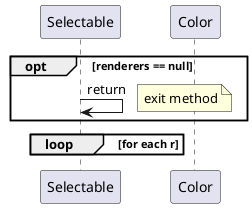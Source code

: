 ﻿@startuml
    skinparam Shadowing false
    skinparam ParticipantPadding 20

    participant Selectable
    participant Color

    opt renderers == null
        Selectable -> Selectable : return
        note right : exit method
    end

    loop for each r
        
    end


@enduml
